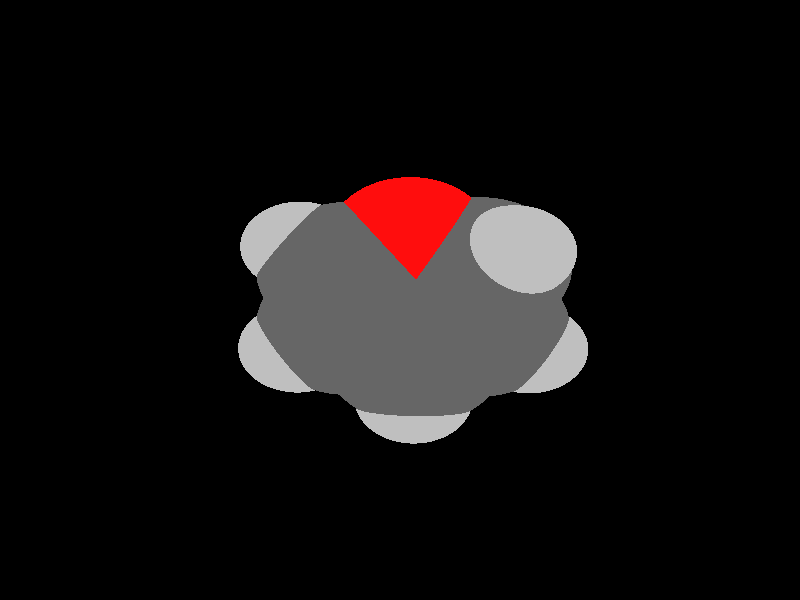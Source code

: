 global_settings {
	ambient_light rgb <0.200000002980232, 0.200000002980232, 0.200000002980232>
	max_trace_level 15
}

background { color rgb <0,0,0> }

camera {
	perspective
	location <1.63094771676335, -1.76014799233143, -20.1096603760874>
	angle 40
	up <0.765608185315669, -0.631641341443116, 0.121956231319227>
	right <0.636775975313259, 0.771037903592601, -0.00411199311470901> * 1
	direction <-0.091435572079451, 0.0808069737304127, 0.992526961424744> }

light_source {
	<28.9454718080589, 2.39029064813339, -23.1823883237223>
	color rgb <1, 1, 1>
	fade_distance 50.9252781235466
	fade_power 0
	spotlight
	area_light <20, 0, 0>, <0, 0, 20>, 20, 20
	circular
	orient
	point_at <-28.9454718080589, -2.39029064813339, 23.1823883237223>
}

light_source {
	<-0.489209948596006, -25.9356273586955, 14.8936688599466>
	color rgb <0.300000011920929, 0.300000011920929, 0.300000011920929> shadowless
	fade_distance 50.9252781235466
	fade_power 0
	parallel
	point_at <0.489209948596006, 25.9356273586955, -14.8936688599466>
}

#default {
	finish {ambient 0.5 diffuse 1 specular 0.2 roughness .01 metallic 1}
}

union {
cylinder {
	<1.03211008954841, -0.918599132047243, 0.173428928384981>, 	<0.400003744520501, -1.0964910463403, 0.145915207657012>, 0.075
	pigment { rgbt <1, 0.0500000007450581, 0.0500000007450581, 0> }
}
cylinder {
	<0.400003744520501, -1.0964910463403, 0.145915207657012>, 	<-0.284037782281838, -1.28899893305269, 0.116140901983902>, 0.075
	pigment { rgbt <0.400000005960464, 0.400000005960464, 0.400000005960464, 0> }
}
cylinder {
	<-0.354631872541383, -1.37659302099117, 0.116127535920402>, 	<-0.873905101539323, -0.958091435711094, 0.0679857494854388>, 0.075
	pigment { rgbt <0.400000005960464, 0.400000005960464, 0.400000005960464, 0> }
}
cylinder {
	<-0.213443692022294, -1.2014048451142, 0.116154268047402>, 	<-0.732716921020234, -0.782903259834117, 0.0680124816124386>, 0.075
	pigment { rgbt <0.400000005960464, 0.400000005960464, 0.400000005960464, 0> }
}
cylinder {
	<-0.873905101539323, -0.958091435711094, 0.0679857494854388>, 	<-1.39317833053726, -0.539589850431012, 0.0198439630504753>, 0.075
	pigment { rgbt <0.400000005960464, 0.400000005960464, 0.400000005960464, 0> }
}
cylinder {
	<-0.732716921020234, -0.782903259834117, 0.0680124816124386>, 	<-1.25199015001818, -0.364401674554036, 0.0198706951774751>, 0.075
	pigment { rgbt <0.400000005960464, 0.400000005960464, 0.400000005960464, 0> }
}
cylinder {
	<-1.32258424027772, -0.451995762492524, 0.0198573291139752>, 	<-1.21148450864699, 0.256250398402458, -0.00594440453066938>, 0.075
	pigment { rgbt <0.400000005960464, 0.400000005960464, 0.400000005960464, 0> }
}
cylinder {
	<-1.21148450864699, 0.256250398402458, -0.00594440453066938>, 	<-1.10038477701625, 0.96449655929744, -0.031746138175314>, 0.075
	pigment { rgbt <0.400000005960464, 0.400000005960464, 0.400000005960464, 0> }
}
cylinder {
	<-1.1383113877326, 1.07018468935105, -0.0386628834606005>, 	<-0.509863300564636, 1.29734943314136, -0.0135483215260055>, 0.075
	pigment { rgbt <0.400000005960464, 0.400000005960464, 0.400000005960464, 0> }
}
cylinder {
	<-1.0624581662999, 0.858808429243828, -0.0248293928900275>, 	<-0.434010079131942, 1.08597317303414, 0.000285169044567605>, 0.075
	pigment { rgbt <0.400000005960464, 0.400000005960464, 0.400000005960464, 0> }
}
cylinder {
	<-0.509863300564636, 1.29734943314136, -0.0135483215260055>, 	<0.118584786603327, 1.52451417693167, 0.0115662404085896>, 0.075
	pigment { rgbt <0.400000005960464, 0.400000005960464, 0.400000005960464, 0> }
}
cylinder {
	<-0.434010079131942, 1.08597317303414, 0.000285169044567605>, 	<0.194438008036021, 1.31313791682444, 0.0253997309791627>, 0.075
	pigment { rgbt <0.400000005960464, 0.400000005960464, 0.400000005960464, 0> }
}
cylinder {
	<0.156511397319674, 1.41882604687805, 0.0184829856938761>, 	<0.744775457687628, 0.953742729963528, 0.0726712335461352>, 0.075
	pigment { rgbt <0.400000005960464, 0.400000005960464, 0.400000005960464, 0> }
}
cylinder {
	<0.744775457687628, 0.953742729963528, 0.0726712335461352>, 	<1.33303951805558, 0.488659413049003, 0.126859481398394>, 0.075
	pigment { rgbt <0.400000005960464, 0.400000005960464, 0.400000005960464, 0> }
}
cylinder {
	<1.03211008954841, -0.918599132047243, 0.173428928384981>, 	<1.17693170186099, -0.241359114503915, 0.151017486504539>, 0.075
	pigment { rgbt <1, 0.0500000007450581, 0.0500000007450581, 0> }
}
cylinder {
	<1.17693170186099, -0.241359114503915, 0.151017486504539>, 	<1.33303951805558, 0.488659413049003, 0.126859481398394>, 0.075
	pigment { rgbt <0.400000005960464, 0.400000005960464, 0.400000005960464, 0> }
}
cylinder {
	<-0.284037782281838, -1.28899893305269, 0.116140901983902>, 	<-0.345924532604124, -1.94805605841448, 0.14246105371808>, 0.075
	pigment { rgbt <0.400000005960464, 0.400000005960464, 0.400000005960464, 0> }
}
cylinder {
	<-0.345924532604124, -1.94805605841448, 0.14246105371808>, 	<-0.385110985661286, -2.36536850365493, 0.159126872896136>, 0.075
	pigment { rgbt <0.75, 0.75, 0.75, 0> }
}
cylinder {
	<-1.32258424027772, -0.451995762492524, 0.0198573291139752>, 	<-1.9454495119033, -0.679880717982429, -0.00487506077219206>, 0.075
	pigment { rgbt <0.400000005960464, 0.400000005960464, 0.400000005960464, 0> }
}
cylinder {
	<-1.9454495119033, -0.679880717982429, -0.00487506077219206>, 	<-2.34026730750395, -0.824330954455339, -0.0205522675448671>, 0.075
	pigment { rgbt <0.75, 0.75, 0.75, 0> }
}
cylinder {
	<-1.10038477701625, 0.96449655929744, -0.031746138175314>, 	<-1.62102585796673, 1.37330239499009, -0.0795758049038214>, 0.075
	pigment { rgbt <0.400000005960464, 0.400000005960464, 0.400000005960464, 0> }
}
cylinder {
	<-1.62102585796673, 1.37330239499009, -0.0795758049038214>, 	<-1.95104052547731, 1.63242893509369, -0.109893219606738>, 0.075
	pigment { rgbt <0.75, 0.75, 0.75, 0> }
}
cylinder {
	<0.156511397319674, 1.41882604687805, 0.0184829856938761>, 	<0.279233851014514, 2.07080819249398, -0.00411373068183942>, 0.075
	pigment { rgbt <0.400000005960464, 0.400000005960464, 0.400000005960464, 0> }
}
cylinder {
	<0.279233851014514, 2.07080819249398, -0.00411373068183942>, 	<0.357031896335835, 2.48412242298882, -0.0184385776172041>, 0.075
	pigment { rgbt <0.75, 0.75, 0.75, 0> }
}
cylinder {
	<1.33303951805558, 0.488659413049003, 0.126859481398394>, 	<1.67850981214018, 0.635233403091731, 0.680919295194067>, 0.075
	pigment { rgbt <0.400000005960464, 0.400000005960464, 0.400000005960464, 0> }
}
cylinder {
	<1.67850981214018, 0.635233403091731, 0.680919295194067>, 	<1.89853110408464, 0.728582669893695, 1.03378597615964>, 0.075
	pigment { rgbt <0.75, 0.75, 0.75, 0> }
}
cylinder {
	<1.33303951805558, 0.488659413049003, 0.126859481398394>, 	<1.73925633309582, 0.586608508951851, -0.395834699370379>, 0.075
	pigment { rgbt <0.400000005960464, 0.400000005960464, 0.400000005960464, 0> }
}
cylinder {
	<1.73925633309582, 0.586608508951851, -0.395834699370379>, 	<1.99796544838071, 0.648989786648271, -0.728725274217346>, 0.075
	pigment { rgbt <0.75, 0.75, 0.75, 0> }
}
sphere {
	<1.03211008954841, -0.918599132047243, 0.173428928384981>, 0.3564
	pigment { rgbt <1, 0.0500000007450581, 0.0500000007450581,0> }
}
sphere {
	<-0.284037782281838, -1.28899893305269, 0.116140901983902>, 0.4104
	pigment { rgbt <0.400000005960464, 0.400000005960464, 0.400000005960464,0> }
}
sphere {
	<-1.32258424027772, -0.451995762492524, 0.0198573291139752>, 0.4104
	pigment { rgbt <0.400000005960464, 0.400000005960464, 0.400000005960464,0> }
}
sphere {
	<-1.10038477701625, 0.96449655929744, -0.031746138175314>, 0.4104
	pigment { rgbt <0.400000005960464, 0.400000005960464, 0.400000005960464,0> }
}
sphere {
	<0.156511397319674, 1.41882604687805, 0.0184829856938761>, 0.4104
	pigment { rgbt <0.400000005960464, 0.400000005960464, 0.400000005960464,0> }
}
sphere {
	<1.33303951805558, 0.488659413049003, 0.126859481398394>, 0.4104
	pigment { rgbt <0.400000005960464, 0.400000005960464, 0.400000005960464,0> }
}
sphere {
	<-0.385110985661286, -2.36536850365493, 0.159126872896136>, 0.1674
	pigment { rgbt <0.75, 0.75, 0.75,0> }
}
sphere {
	<-2.34026730750395, -0.824330954455339, -0.0205522675448671>, 0.1674
	pigment { rgbt <0.75, 0.75, 0.75,0> }
}
sphere {
	<-1.95104052547731, 1.63242893509369, -0.109893219606738>, 0.1674
	pigment { rgbt <0.75, 0.75, 0.75,0> }
}
sphere {
	<0.357031896335835, 2.48412242298882, -0.0184385776172041>, 0.1674
	pigment { rgbt <0.75, 0.75, 0.75,0> }
}
sphere {
	<1.89853110408464, 0.728582669893695, 1.03378597615964>, 0.1674
	pigment { rgbt <0.75, 0.75, 0.75,0> }
}
sphere {
	<1.99796544838071, 0.648989786648271, -0.728725274217346>, 0.1674
	pigment { rgbt <0.75, 0.75, 0.75,0> }
}
}
merge {
}
union {
}
merge {
sphere {
	<1.03211008954841, -0.918599132047243, 0.173428928384981>, 1.519848
	pigment { rgbt <0, 0, 0,0> }
}
sphere {
	<-0.284037782281838, -1.28899893305269, 0.116140901983902>, 1.69983
	pigment { rgbt <0, 0, 0,0> }
}
sphere {
	<-1.32258424027772, -0.451995762492524, 0.0198573291139752>, 1.69983
	pigment { rgbt <0, 0, 0,0> }
}
sphere {
	<-1.10038477701625, 0.96449655929744, -0.031746138175314>, 1.69983
	pigment { rgbt <0, 0, 0,0> }
}
sphere {
	<0.156511397319674, 1.41882604687805, 0.0184829856938761>, 1.69983
	pigment { rgbt <0, 0, 0,0> }
}
sphere {
	<1.33303951805558, 0.488659413049003, 0.126859481398394>, 1.69983
	pigment { rgbt <0, 0, 0,0> }
}
sphere {
	<-0.385110985661286, -2.36536850365493, 0.159126872896136>, 1.09989
	pigment { rgbt <0, 0, 0,0> }
}
sphere {
	<-2.34026730750395, -0.824330954455339, -0.0205522675448671>, 1.09989
	pigment { rgbt <0, 0, 0,0> }
}
sphere {
	<-1.95104052547731, 1.63242893509369, -0.109893219606738>, 1.09989
	pigment { rgbt <0, 0, 0,0> }
}
sphere {
	<0.357031896335835, 2.48412242298882, -0.0184385776172041>, 1.09989
	pigment { rgbt <0, 0, 0,0> }
}
sphere {
	<1.89853110408464, 0.728582669893695, 1.03378597615964>, 1.09989
	pigment { rgbt <0, 0, 0,0> }
}
sphere {
	<1.99796544838071, 0.648989786648271, -0.728725274217346>, 1.09989
	pigment { rgbt <0, 0, 0,0> }
}
sphere {
	<1.03211008954841, -0.918599132047243, 0.173428928384981>, 1.52
	pigment { rgbt <1, 0.0500000007450581, 0.0500000007450581,0.350000023841858> }
}
sphere {
	<-0.284037782281838, -1.28899893305269, 0.116140901983902>, 1.7
	pigment { rgbt <0.400000005960464, 0.400000005960464, 0.400000005960464,0.350000023841858> }
}
sphere {
	<-1.32258424027772, -0.451995762492524, 0.0198573291139752>, 1.7
	pigment { rgbt <0.400000005960464, 0.400000005960464, 0.400000005960464,0.350000023841858> }
}
sphere {
	<-1.10038477701625, 0.96449655929744, -0.031746138175314>, 1.7
	pigment { rgbt <0.400000005960464, 0.400000005960464, 0.400000005960464,0.350000023841858> }
}
sphere {
	<0.156511397319674, 1.41882604687805, 0.0184829856938761>, 1.7
	pigment { rgbt <0.400000005960464, 0.400000005960464, 0.400000005960464,0.350000023841858> }
}
sphere {
	<1.33303951805558, 0.488659413049003, 0.126859481398394>, 1.7
	pigment { rgbt <0.400000005960464, 0.400000005960464, 0.400000005960464,0.350000023841858> }
}
sphere {
	<-0.385110985661286, -2.36536850365493, 0.159126872896136>, 1.1
	pigment { rgbt <0.75, 0.75, 0.75,0.350000023841858> }
}
sphere {
	<-2.34026730750395, -0.824330954455339, -0.0205522675448671>, 1.1
	pigment { rgbt <0.75, 0.75, 0.75,0.350000023841858> }
}
sphere {
	<-1.95104052547731, 1.63242893509369, -0.109893219606738>, 1.1
	pigment { rgbt <0.75, 0.75, 0.75,0.350000023841858> }
}
sphere {
	<0.357031896335835, 2.48412242298882, -0.0184385776172041>, 1.1
	pigment { rgbt <0.75, 0.75, 0.75,0.350000023841858> }
}
sphere {
	<1.89853110408464, 0.728582669893695, 1.03378597615964>, 1.1
	pigment { rgbt <0.75, 0.75, 0.75,0.350000023841858> }
}
sphere {
	<1.99796544838071, 0.648989786648271, -0.728725274217346>, 1.1
	pigment { rgbt <0.75, 0.75, 0.75,0.350000023841858> }
}
}
